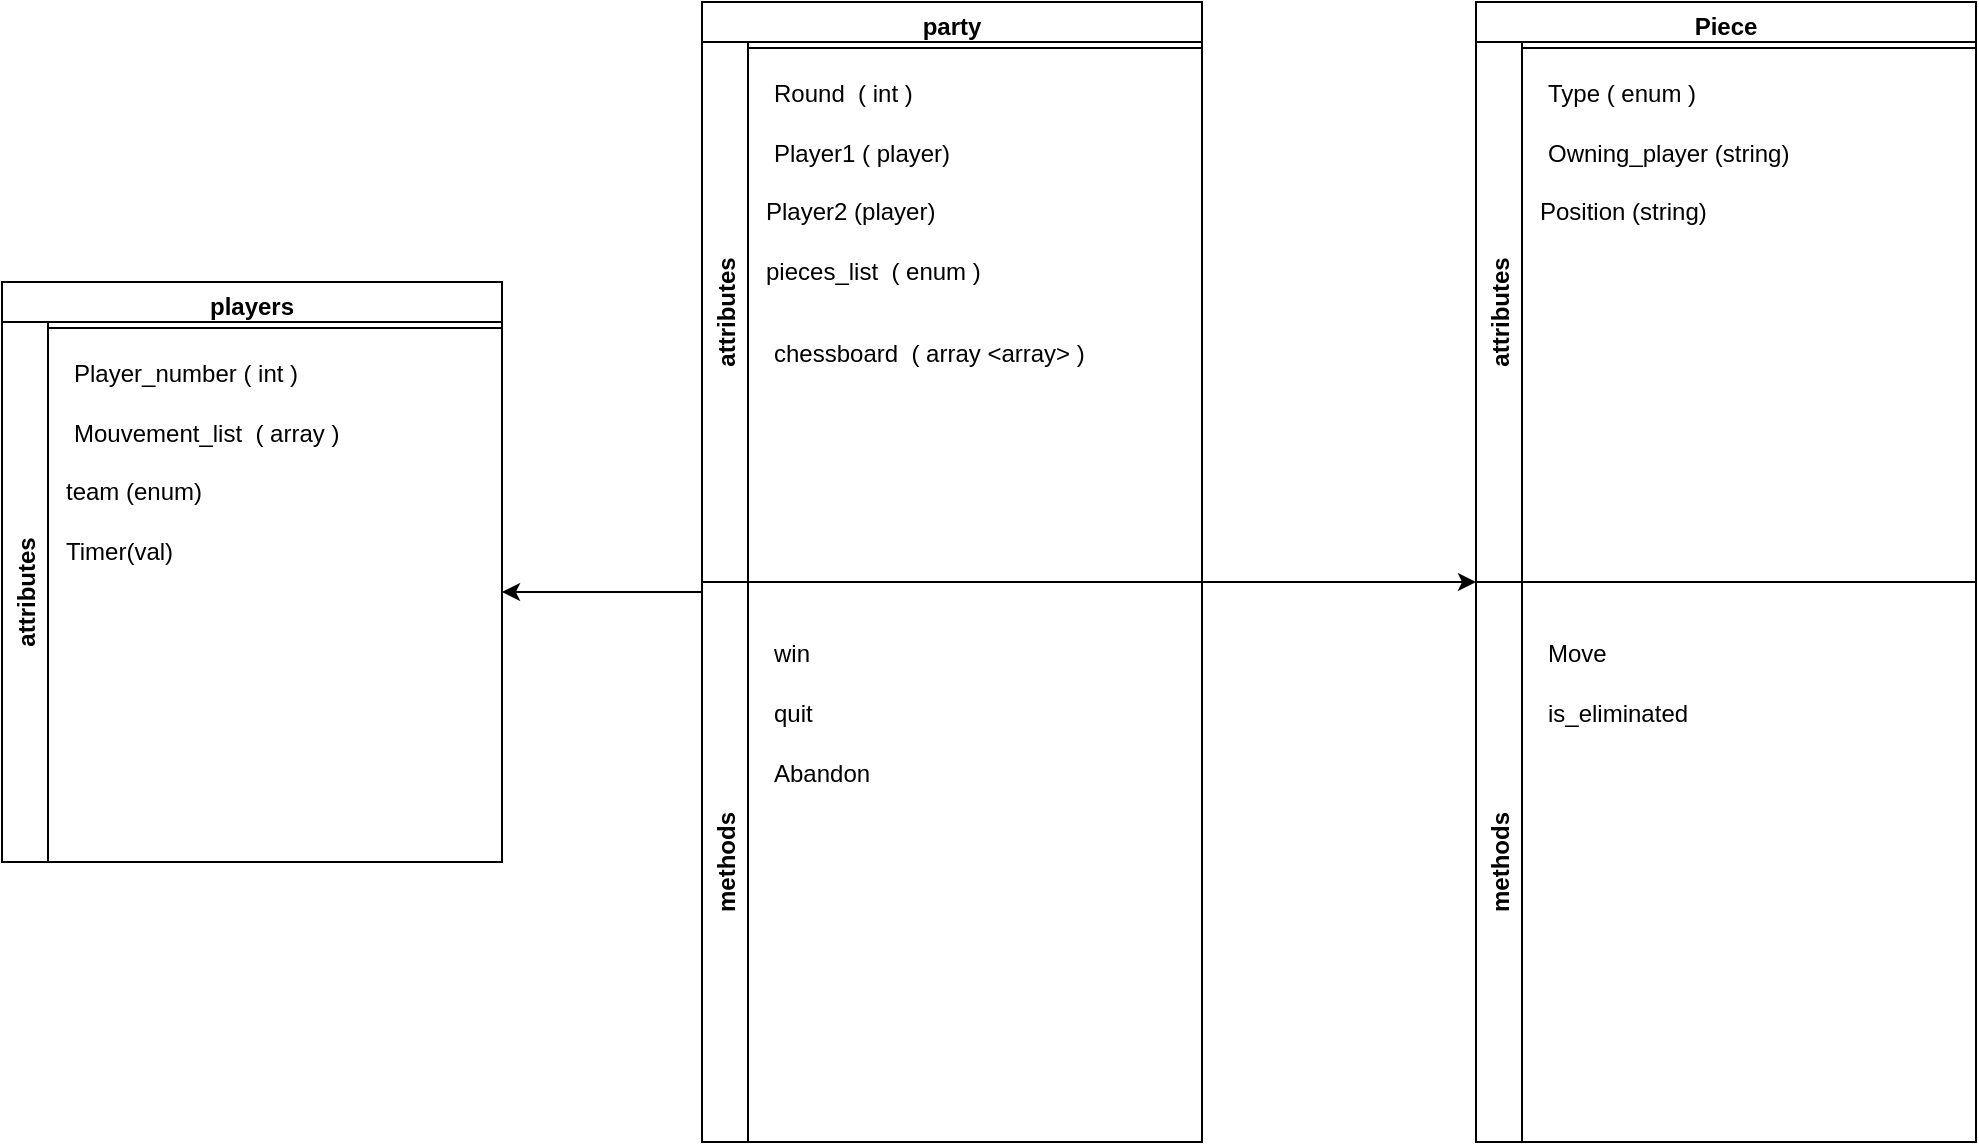 <mxfile version="17.4.2" type="google"><diagram id="C5RBs43oDa-KdzZeNtuy" name="Page-1"><mxGraphModel grid="1" page="1" gridSize="10" guides="1" tooltips="1" connect="1" arrows="1" fold="1" pageScale="1" pageWidth="827" pageHeight="1169" math="0" shadow="0"><root><mxCell id="WIyWlLk6GJQsqaUBKTNV-0"/><mxCell id="WIyWlLk6GJQsqaUBKTNV-1" parent="WIyWlLk6GJQsqaUBKTNV-0"/><mxCell id="A2hUPd7tqYnLiCmMcjLe-6" value="party" style="swimlane;" vertex="1" parent="WIyWlLk6GJQsqaUBKTNV-1"><mxGeometry x="190" y="30" width="250" height="570" as="geometry"/></mxCell><mxCell id="A2hUPd7tqYnLiCmMcjLe-7" value="methods" style="swimlane;horizontal=0;" vertex="1" parent="A2hUPd7tqYnLiCmMcjLe-6"><mxGeometry y="290" width="250" height="280" as="geometry"/></mxCell><mxCell id="A2hUPd7tqYnLiCmMcjLe-19" value="win" style="text;strokeColor=none;fillColor=none;align=left;verticalAlign=middle;spacingLeft=4;spacingRight=4;overflow=hidden;points=[[0,0.5],[1,0.5]];portConstraint=eastwest;rotatable=0;" vertex="1" parent="A2hUPd7tqYnLiCmMcjLe-7"><mxGeometry x="30" y="20" width="210" height="30" as="geometry"/></mxCell><mxCell id="A2hUPd7tqYnLiCmMcjLe-20" value="quit" style="text;strokeColor=none;fillColor=none;align=left;verticalAlign=middle;spacingLeft=4;spacingRight=4;overflow=hidden;points=[[0,0.5],[1,0.5]];portConstraint=eastwest;rotatable=0;" vertex="1" parent="A2hUPd7tqYnLiCmMcjLe-7"><mxGeometry x="30" y="50" width="210" height="30" as="geometry"/></mxCell><mxCell id="A2hUPd7tqYnLiCmMcjLe-21" value="Abandon" style="text;strokeColor=none;fillColor=none;align=left;verticalAlign=middle;spacingLeft=4;spacingRight=4;overflow=hidden;points=[[0,0.5],[1,0.5]];portConstraint=eastwest;rotatable=0;" vertex="1" parent="A2hUPd7tqYnLiCmMcjLe-7"><mxGeometry x="30" y="80" width="80" height="30" as="geometry"/></mxCell><mxCell id="A2hUPd7tqYnLiCmMcjLe-12" value="attributes" style="swimlane;horizontal=0;" vertex="1" parent="A2hUPd7tqYnLiCmMcjLe-6"><mxGeometry y="20" width="250" height="270" as="geometry"/></mxCell><mxCell id="A2hUPd7tqYnLiCmMcjLe-14" value="Round  ( int )  " style="text;strokeColor=none;fillColor=none;align=left;verticalAlign=middle;spacingLeft=4;spacingRight=4;overflow=hidden;points=[[0,0.5],[1,0.5]];portConstraint=eastwest;rotatable=0;" vertex="1" parent="A2hUPd7tqYnLiCmMcjLe-12"><mxGeometry x="30" y="10" width="210" height="30" as="geometry"/></mxCell><mxCell id="A2hUPd7tqYnLiCmMcjLe-16" value="Player1 ( player)" style="text;strokeColor=none;fillColor=none;align=left;verticalAlign=middle;spacingLeft=4;spacingRight=4;overflow=hidden;points=[[0,0.5],[1,0.5]];portConstraint=eastwest;rotatable=0;" vertex="1" parent="A2hUPd7tqYnLiCmMcjLe-12"><mxGeometry x="30" y="40" width="210" height="30" as="geometry"/></mxCell><mxCell id="A2hUPd7tqYnLiCmMcjLe-17" value="&lt;div align=&quot;left&quot;&gt;Player2 (player)&lt;br&gt;&lt;/div&gt;" style="text;html=1;strokeColor=none;fillColor=none;align=left;verticalAlign=middle;whiteSpace=wrap;rounded=0;" vertex="1" parent="A2hUPd7tqYnLiCmMcjLe-12"><mxGeometry x="30" y="70" width="210" height="30" as="geometry"/></mxCell><mxCell id="A2hUPd7tqYnLiCmMcjLe-18" value="pieces_list&amp;nbsp; ( enum )" style="text;html=1;strokeColor=none;fillColor=none;align=left;verticalAlign=middle;whiteSpace=wrap;rounded=0;" vertex="1" parent="A2hUPd7tqYnLiCmMcjLe-12"><mxGeometry x="30" y="100" width="210" height="30" as="geometry"/></mxCell><mxCell id="A2hUPd7tqYnLiCmMcjLe-22" value="chessboard  ( array &lt;array&gt; )" style="text;strokeColor=none;fillColor=none;align=left;verticalAlign=middle;spacingLeft=4;spacingRight=4;overflow=hidden;points=[[0,0.5],[1,0.5]];portConstraint=eastwest;rotatable=0;" vertex="1" parent="A2hUPd7tqYnLiCmMcjLe-12"><mxGeometry x="30" y="140" width="210" height="30" as="geometry"/></mxCell><mxCell id="A2hUPd7tqYnLiCmMcjLe-23" value="players" style="swimlane;" vertex="1" parent="WIyWlLk6GJQsqaUBKTNV-1"><mxGeometry x="-160" y="170" width="250" height="290" as="geometry"/></mxCell><mxCell id="A2hUPd7tqYnLiCmMcjLe-28" value="attributes" style="swimlane;horizontal=0;" vertex="1" parent="A2hUPd7tqYnLiCmMcjLe-23"><mxGeometry y="20" width="250" height="270" as="geometry"/></mxCell><mxCell id="A2hUPd7tqYnLiCmMcjLe-29" value="Player_number ( int )" style="text;strokeColor=none;fillColor=none;align=left;verticalAlign=middle;spacingLeft=4;spacingRight=4;overflow=hidden;points=[[0,0.5],[1,0.5]];portConstraint=eastwest;rotatable=0;" vertex="1" parent="A2hUPd7tqYnLiCmMcjLe-28"><mxGeometry x="30" y="10" width="210" height="30" as="geometry"/></mxCell><mxCell id="A2hUPd7tqYnLiCmMcjLe-30" value="Mouvement_list  ( array )" style="text;strokeColor=none;fillColor=none;align=left;verticalAlign=middle;spacingLeft=4;spacingRight=4;overflow=hidden;points=[[0,0.5],[1,0.5]];portConstraint=eastwest;rotatable=0;" vertex="1" parent="A2hUPd7tqYnLiCmMcjLe-28"><mxGeometry x="30" y="40" width="210" height="30" as="geometry"/></mxCell><mxCell id="A2hUPd7tqYnLiCmMcjLe-31" value="team (enum)" style="text;html=1;strokeColor=none;fillColor=none;align=left;verticalAlign=middle;whiteSpace=wrap;rounded=0;" vertex="1" parent="A2hUPd7tqYnLiCmMcjLe-28"><mxGeometry x="30" y="70" width="210" height="30" as="geometry"/></mxCell><mxCell id="A2hUPd7tqYnLiCmMcjLe-32" value="Timer(val)" style="text;html=1;strokeColor=none;fillColor=none;align=left;verticalAlign=middle;whiteSpace=wrap;rounded=0;" vertex="1" parent="A2hUPd7tqYnLiCmMcjLe-28"><mxGeometry x="30" y="100" width="210" height="30" as="geometry"/></mxCell><mxCell id="A2hUPd7tqYnLiCmMcjLe-35" value="Piece" style="swimlane;" vertex="1" parent="WIyWlLk6GJQsqaUBKTNV-1"><mxGeometry x="577" y="30" width="250" height="570" as="geometry"/></mxCell><mxCell id="A2hUPd7tqYnLiCmMcjLe-36" value="methods" style="swimlane;horizontal=0;" vertex="1" parent="A2hUPd7tqYnLiCmMcjLe-35"><mxGeometry y="290" width="250" height="280" as="geometry"/></mxCell><mxCell id="A2hUPd7tqYnLiCmMcjLe-37" value="Move" style="text;strokeColor=none;fillColor=none;align=left;verticalAlign=middle;spacingLeft=4;spacingRight=4;overflow=hidden;points=[[0,0.5],[1,0.5]];portConstraint=eastwest;rotatable=0;" vertex="1" parent="A2hUPd7tqYnLiCmMcjLe-36"><mxGeometry x="30" y="20" width="210" height="30" as="geometry"/></mxCell><mxCell id="A2hUPd7tqYnLiCmMcjLe-38" value="is_eliminated" style="text;strokeColor=none;fillColor=none;align=left;verticalAlign=middle;spacingLeft=4;spacingRight=4;overflow=hidden;points=[[0,0.5],[1,0.5]];portConstraint=eastwest;rotatable=0;" vertex="1" parent="A2hUPd7tqYnLiCmMcjLe-36"><mxGeometry x="30" y="50" width="210" height="30" as="geometry"/></mxCell><mxCell id="A2hUPd7tqYnLiCmMcjLe-40" value="attributes" style="swimlane;horizontal=0;" vertex="1" parent="A2hUPd7tqYnLiCmMcjLe-35"><mxGeometry y="20" width="250" height="270" as="geometry"/></mxCell><mxCell id="A2hUPd7tqYnLiCmMcjLe-41" value="Type ( enum )" style="text;strokeColor=none;fillColor=none;align=left;verticalAlign=middle;spacingLeft=4;spacingRight=4;overflow=hidden;points=[[0,0.5],[1,0.5]];portConstraint=eastwest;rotatable=0;" vertex="1" parent="A2hUPd7tqYnLiCmMcjLe-40"><mxGeometry x="30" y="10" width="210" height="30" as="geometry"/></mxCell><mxCell id="A2hUPd7tqYnLiCmMcjLe-42" value="Owning_player (string)" style="text;strokeColor=none;fillColor=none;align=left;verticalAlign=middle;spacingLeft=4;spacingRight=4;overflow=hidden;points=[[0,0.5],[1,0.5]];portConstraint=eastwest;rotatable=0;" vertex="1" parent="A2hUPd7tqYnLiCmMcjLe-40"><mxGeometry x="30" y="40" width="210" height="30" as="geometry"/></mxCell><mxCell id="A2hUPd7tqYnLiCmMcjLe-43" value="Position (string)" style="text;html=1;strokeColor=none;fillColor=none;align=left;verticalAlign=middle;whiteSpace=wrap;rounded=0;" vertex="1" parent="A2hUPd7tqYnLiCmMcjLe-40"><mxGeometry x="30" y="70" width="210" height="30" as="geometry"/></mxCell><mxCell id="A2hUPd7tqYnLiCmMcjLe-46" style="edgeStyle=orthogonalEdgeStyle;rounded=0;orthogonalLoop=1;jettySize=auto;html=1;exitX=0;exitY=0;exitDx=0;exitDy=0;entryX=1;entryY=0.5;entryDx=0;entryDy=0;" edge="1" parent="WIyWlLk6GJQsqaUBKTNV-1" source="A2hUPd7tqYnLiCmMcjLe-7" target="A2hUPd7tqYnLiCmMcjLe-28"><mxGeometry relative="1" as="geometry"><Array as="points"><mxPoint x="190" y="325"/></Array></mxGeometry></mxCell><mxCell id="A2hUPd7tqYnLiCmMcjLe-47" style="edgeStyle=orthogonalEdgeStyle;rounded=0;orthogonalLoop=1;jettySize=auto;html=1;exitX=1;exitY=1;exitDx=0;exitDy=0;entryX=0;entryY=0;entryDx=0;entryDy=0;" edge="1" parent="WIyWlLk6GJQsqaUBKTNV-1" source="A2hUPd7tqYnLiCmMcjLe-12" target="A2hUPd7tqYnLiCmMcjLe-36"><mxGeometry relative="1" as="geometry"><Array as="points"><mxPoint x="480" y="320"/><mxPoint x="480" y="320"/></Array></mxGeometry></mxCell></root></mxGraphModel></diagram></mxfile>